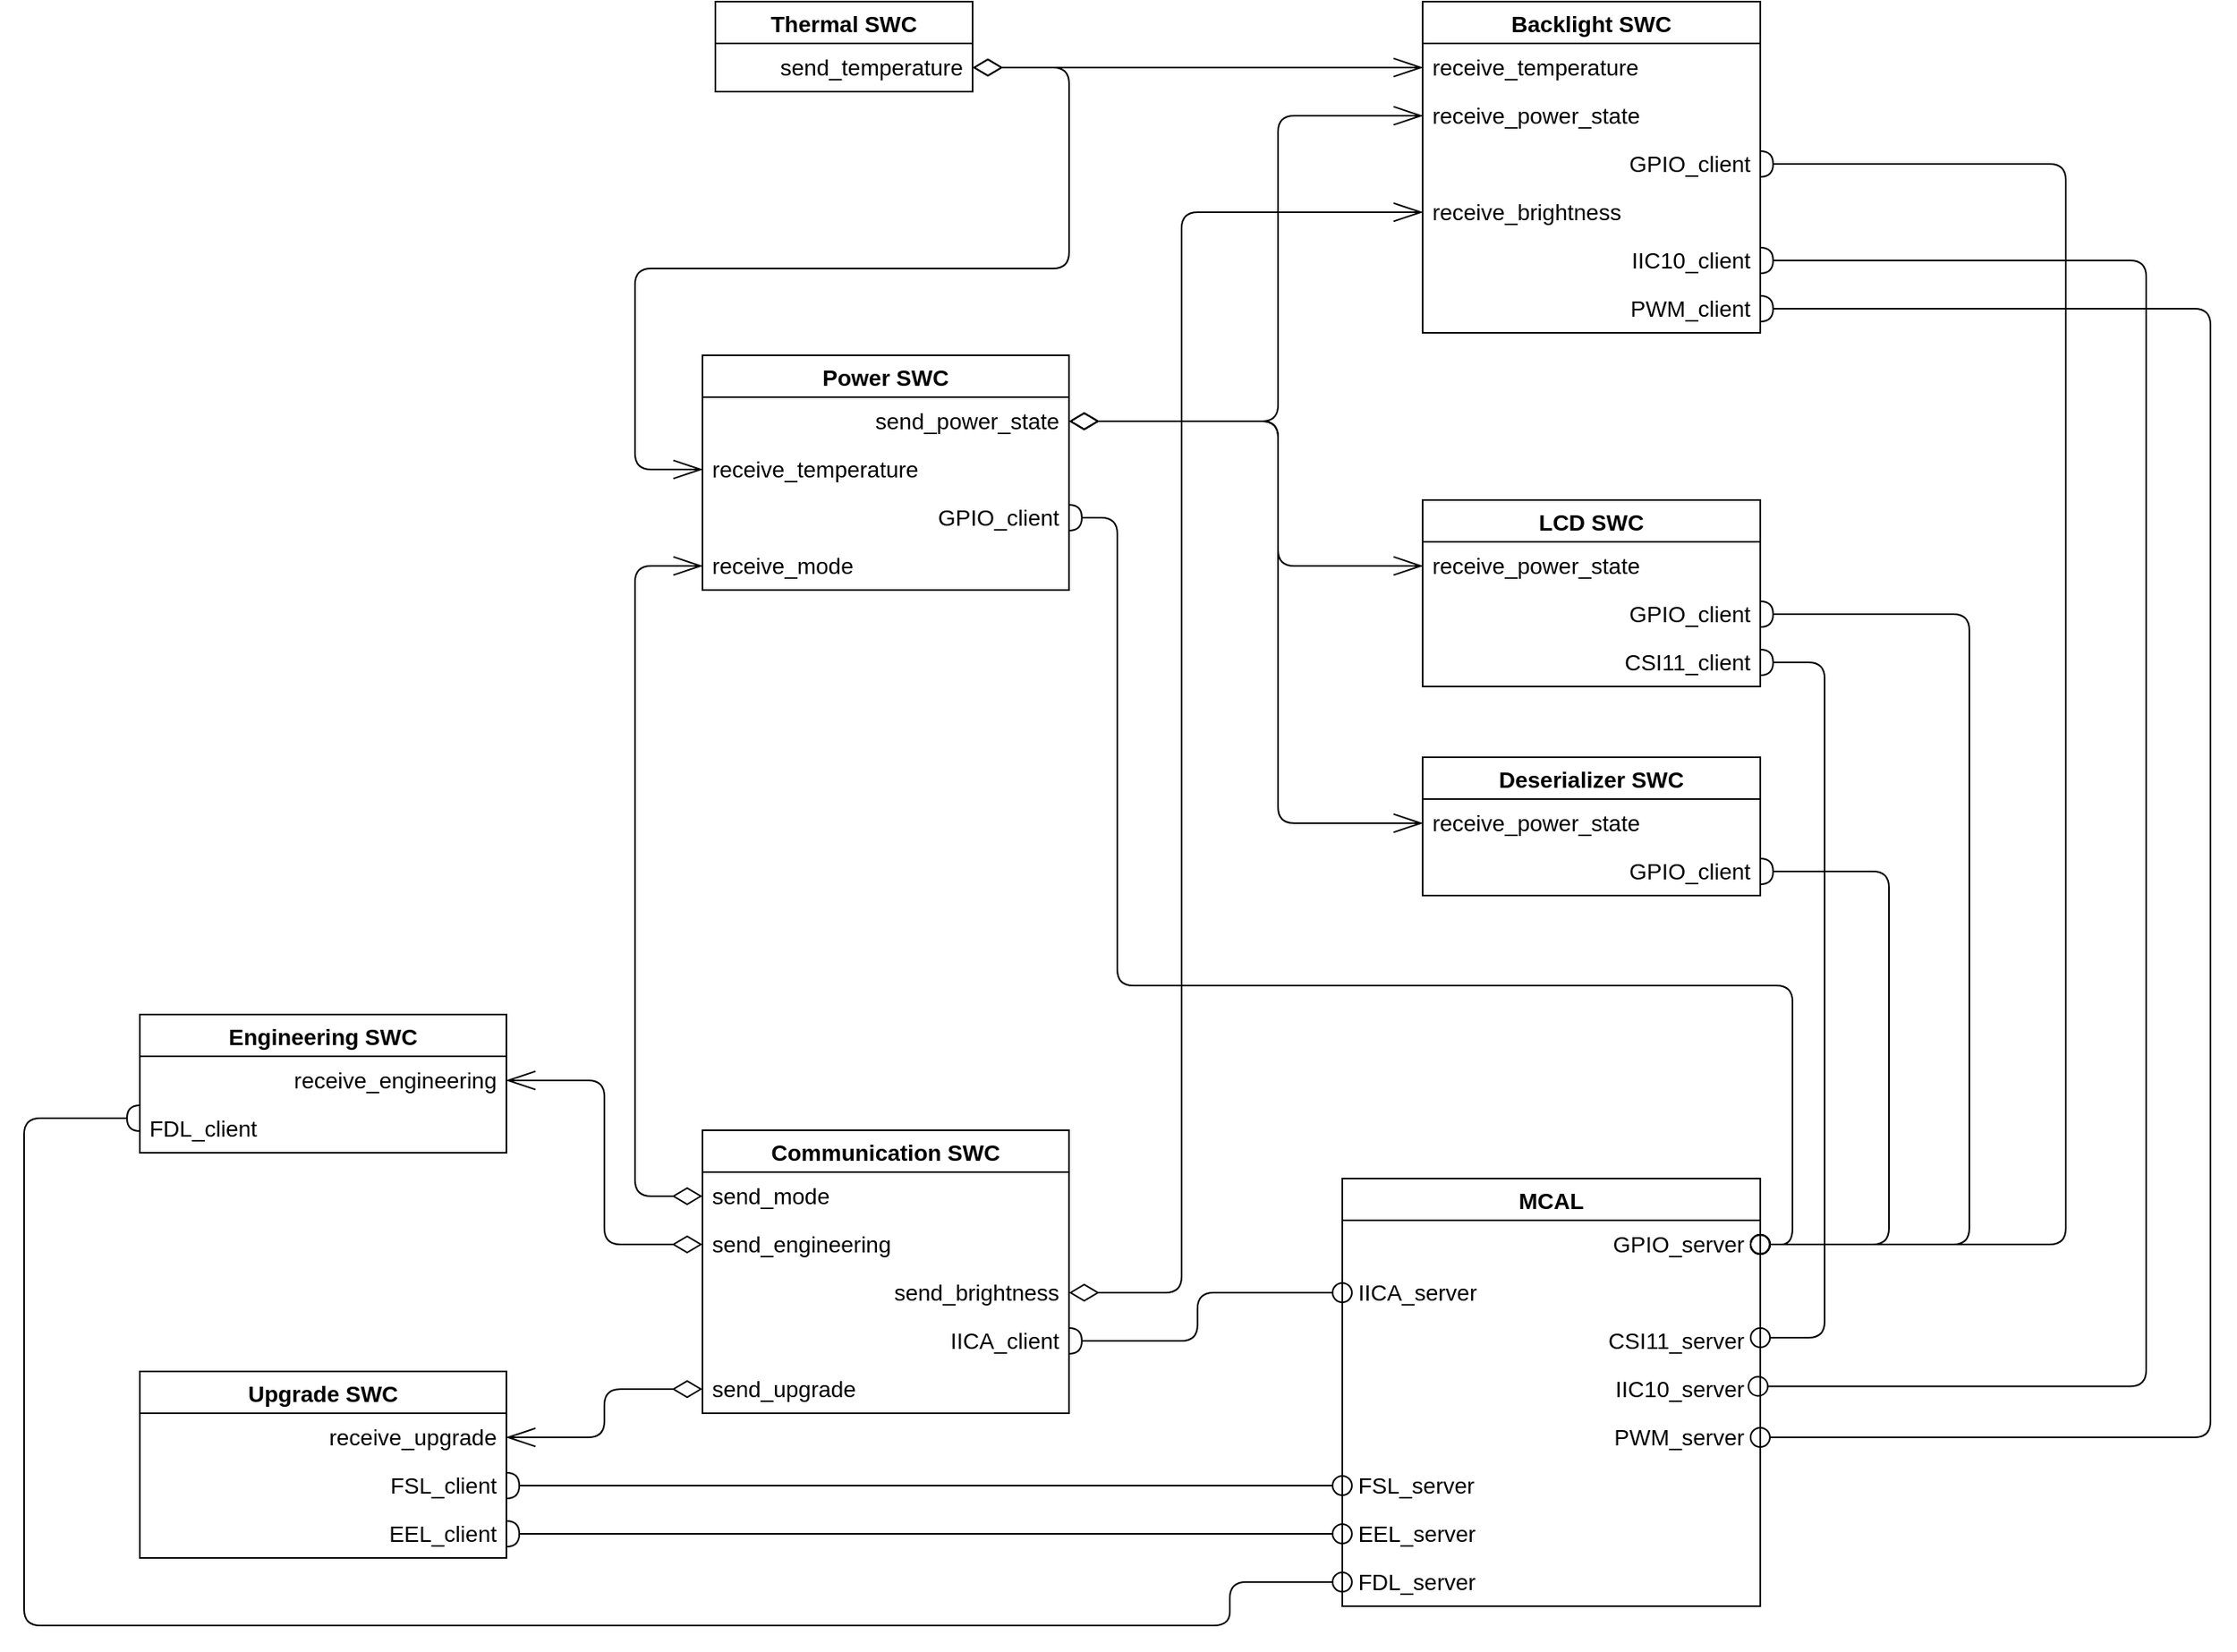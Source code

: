 <mxfile version="13.5.1" type="device"><diagram id="R2lEEEUBdFMjLlhIrx00" name="Page-1"><mxGraphModel dx="1278" dy="948" grid="1" gridSize="10" guides="1" tooltips="1" connect="1" arrows="1" fold="1" page="1" pageScale="1" pageWidth="980" pageHeight="1390" math="0" shadow="0" extFonts="Permanent Marker^https://fonts.googleapis.com/css?family=Permanent+Marker"><root><mxCell id="0"/><mxCell id="1" parent="0"/><mxCell id="oQY7MZ07PC5WwfOXdKI_-72" style="edgeStyle=orthogonalEdgeStyle;rounded=1;orthogonalLoop=1;jettySize=auto;html=1;startArrow=diamondThin;startFill=0;endArrow=openThin;endFill=0;entryX=0;entryY=0.5;entryDx=0;entryDy=0;endSize=16;startSize=16;fontSize=14;" parent="1" source="oQY7MZ07PC5WwfOXdKI_-52" target="oQY7MZ07PC5WwfOXdKI_-70" edge="1"><mxGeometry relative="1" as="geometry"><Array as="points"><mxPoint x="970" y="331"/><mxPoint x="970" y="141"/></Array></mxGeometry></mxCell><mxCell id="oQY7MZ07PC5WwfOXdKI_-77" style="edgeStyle=orthogonalEdgeStyle;rounded=1;orthogonalLoop=1;jettySize=auto;html=1;startArrow=diamondThin;startFill=0;endArrow=openThin;endFill=0;entryX=0;entryY=0.5;entryDx=0;entryDy=0;endSize=16;startSize=16;fontSize=14;" parent="1" source="oQY7MZ07PC5WwfOXdKI_-52" target="oQY7MZ07PC5WwfOXdKI_-74" edge="1"><mxGeometry relative="1" as="geometry"><mxPoint x="1029.94" y="403" as="targetPoint"/><Array as="points"><mxPoint x="970" y="331"/><mxPoint x="970" y="581"/></Array></mxGeometry></mxCell><mxCell id="oQY7MZ07PC5WwfOXdKI_-82" style="edgeStyle=orthogonalEdgeStyle;rounded=1;orthogonalLoop=1;jettySize=auto;html=1;entryX=0;entryY=0.5;entryDx=0;entryDy=0;startArrow=diamondThin;startFill=0;endArrow=openThin;endFill=0;endSize=16;startSize=16;fontSize=14;" parent="1" source="oQY7MZ07PC5WwfOXdKI_-52" target="oQY7MZ07PC5WwfOXdKI_-79" edge="1"><mxGeometry relative="1" as="geometry"><Array as="points"><mxPoint x="970" y="331"/><mxPoint x="970" y="421"/></Array></mxGeometry></mxCell><mxCell id="oQY7MZ07PC5WwfOXdKI_-87" style="edgeStyle=orthogonalEdgeStyle;rounded=1;orthogonalLoop=1;jettySize=auto;html=1;startArrow=diamondThin;startFill=0;endArrow=openThin;endFill=0;entryX=0;entryY=0.5;entryDx=0;entryDy=0;endSize=16;startSize=16;fontSize=14;" parent="1" source="oQY7MZ07PC5WwfOXdKI_-84" target="oQY7MZ07PC5WwfOXdKI_-69" edge="1"><mxGeometry relative="1" as="geometry"><mxPoint x="1049.94" y="236" as="targetPoint"/></mxGeometry></mxCell><mxCell id="oQY7MZ07PC5WwfOXdKI_-88" style="edgeStyle=orthogonalEdgeStyle;rounded=1;orthogonalLoop=1;jettySize=auto;html=1;entryX=0;entryY=0.5;entryDx=0;entryDy=0;startArrow=diamondThin;startFill=0;endArrow=openThin;endFill=0;endSize=16;startSize=16;fontSize=14;" parent="1" source="oQY7MZ07PC5WwfOXdKI_-84" target="oQY7MZ07PC5WwfOXdKI_-53" edge="1"><mxGeometry relative="1" as="geometry"><Array as="points"><mxPoint x="840" y="111"/><mxPoint x="840" y="236"/><mxPoint x="570" y="236"/><mxPoint x="570" y="361"/></Array></mxGeometry></mxCell><mxCell id="oQY7MZ07PC5WwfOXdKI_-109" style="edgeStyle=orthogonalEdgeStyle;rounded=1;orthogonalLoop=1;jettySize=auto;html=1;entryX=1;entryY=0.5;entryDx=0;entryDy=0;startArrow=oval;startFill=0;startSize=12;endArrow=halfCircle;endFill=0;endSize=6;fontSize=14;" parent="1" source="oQY7MZ07PC5WwfOXdKI_-96" target="oQY7MZ07PC5WwfOXdKI_-102" edge="1"><mxGeometry relative="1" as="geometry"/></mxCell><mxCell id="Ywc2f0P4jkxIGj36d8Eg-2" style="edgeStyle=orthogonalEdgeStyle;rounded=1;orthogonalLoop=1;jettySize=auto;html=1;entryX=1;entryY=0.5;entryDx=0;entryDy=0;fontSize=14;endFill=0;endArrow=halfCircle;endSize=6;startFill=0;startArrow=oval;startSize=12;" edge="1" parent="1" target="oQY7MZ07PC5WwfOXdKI_-81"><mxGeometry relative="1" as="geometry"><mxPoint x="1270" y="901" as="sourcePoint"/><Array as="points"><mxPoint x="1310" y="901"/><mxPoint x="1310" y="481"/></Array></mxGeometry></mxCell><mxCell id="Ywc2f0P4jkxIGj36d8Eg-5" style="edgeStyle=orthogonalEdgeStyle;rounded=1;orthogonalLoop=1;jettySize=auto;html=1;entryX=1;entryY=0.5;entryDx=0;entryDy=0;fontSize=14;endFill=0;endArrow=halfCircle;endSize=6;startFill=0;startArrow=oval;startSize=12;exitX=0.995;exitY=0.44;exitDx=0;exitDy=0;exitPerimeter=0;" edge="1" parent="1" source="oQY7MZ07PC5WwfOXdKI_-97" target="Ywc2f0P4jkxIGj36d8Eg-34"><mxGeometry relative="1" as="geometry"><Array as="points"><mxPoint x="1510" y="931"/><mxPoint x="1510" y="231"/></Array></mxGeometry></mxCell><mxCell id="Ywc2f0P4jkxIGj36d8Eg-8" style="edgeStyle=orthogonalEdgeStyle;orthogonalLoop=1;jettySize=auto;html=1;entryX=0;entryY=0.5;entryDx=0;entryDy=0;startArrow=diamondThin;startFill=0;startSize=16;endArrow=openThin;endFill=0;endSize=16;fontSize=14;" edge="1" parent="1" source="oQY7MZ07PC5WwfOXdKI_-101" target="Ywc2f0P4jkxIGj36d8Eg-6"><mxGeometry relative="1" as="geometry"><Array as="points"><mxPoint x="910" y="873"/><mxPoint x="910" y="201"/></Array></mxGeometry></mxCell><mxCell id="Ywc2f0P4jkxIGj36d8Eg-30" style="edgeStyle=orthogonalEdgeStyle;orthogonalLoop=1;jettySize=auto;html=1;entryX=1;entryY=0.5;entryDx=0;entryDy=0;startArrow=oval;startFill=0;startSize=12;endArrow=halfCircle;endFill=0;endSize=6;fontSize=14;" edge="1" parent="1" source="oQY7MZ07PC5WwfOXdKI_-95" target="oQY7MZ07PC5WwfOXdKI_-71"><mxGeometry relative="1" as="geometry"><Array as="points"><mxPoint x="1460" y="843"/><mxPoint x="1460" y="171"/></Array></mxGeometry></mxCell><mxCell id="Ywc2f0P4jkxIGj36d8Eg-31" style="edgeStyle=orthogonalEdgeStyle;orthogonalLoop=1;jettySize=auto;html=1;startArrow=oval;startFill=0;startSize=12;endArrow=halfCircle;endFill=0;endSize=6;fontSize=14;" edge="1" parent="1" target="oQY7MZ07PC5WwfOXdKI_-54"><mxGeometry relative="1" as="geometry"><mxPoint x="1270" y="843" as="sourcePoint"/><Array as="points"><mxPoint x="1290" y="843"/><mxPoint x="1290" y="682"/><mxPoint x="870" y="682"/><mxPoint x="870" y="391"/></Array></mxGeometry></mxCell><mxCell id="Ywc2f0P4jkxIGj36d8Eg-32" style="edgeStyle=orthogonalEdgeStyle;orthogonalLoop=1;jettySize=auto;html=1;entryX=1;entryY=0.5;entryDx=0;entryDy=0;startArrow=oval;startFill=0;startSize=12;endArrow=halfCircle;endFill=0;endSize=6;fontSize=14;" edge="1" parent="1" source="oQY7MZ07PC5WwfOXdKI_-95" target="oQY7MZ07PC5WwfOXdKI_-80"><mxGeometry relative="1" as="geometry"><Array as="points"><mxPoint x="1400" y="843"/><mxPoint x="1400" y="451"/></Array></mxGeometry></mxCell><mxCell id="Ywc2f0P4jkxIGj36d8Eg-33" style="edgeStyle=orthogonalEdgeStyle;orthogonalLoop=1;jettySize=auto;html=1;entryX=1;entryY=0.5;entryDx=0;entryDy=0;startArrow=oval;startFill=0;startSize=12;endArrow=halfCircle;endFill=0;endSize=6;fontSize=14;" edge="1" parent="1" source="oQY7MZ07PC5WwfOXdKI_-95" target="oQY7MZ07PC5WwfOXdKI_-75"><mxGeometry relative="1" as="geometry"><Array as="points"><mxPoint x="1350" y="843"/><mxPoint x="1350" y="611"/></Array></mxGeometry></mxCell><mxCell id="Ywc2f0P4jkxIGj36d8Eg-40" style="edgeStyle=orthogonalEdgeStyle;orthogonalLoop=1;jettySize=auto;html=1;entryX=1;entryY=0.5;entryDx=0;entryDy=0;startArrow=oval;startFill=0;startSize=12;endArrow=halfCircle;endFill=0;endSize=6;fontSize=14;" edge="1" parent="1" source="Ywc2f0P4jkxIGj36d8Eg-4" target="oQY7MZ07PC5WwfOXdKI_-105"><mxGeometry relative="1" as="geometry"><Array as="points"><mxPoint x="1550" y="963"/><mxPoint x="1550" y="261"/></Array></mxGeometry></mxCell><mxCell id="oQY7MZ07PC5WwfOXdKI_-78" value="LCD SWC" style="swimlane;fontStyle=1;childLayout=stackLayout;horizontal=1;startSize=26;horizontalStack=0;resizeParent=1;resizeParentMax=0;resizeLast=0;collapsible=1;marginBottom=0;align=center;fontSize=14;strokeColor=#000000;fillColor=#ffffff;gradientColor=none;" parent="1" vertex="1"><mxGeometry x="1059.94" y="380" width="210" height="116" as="geometry"/></mxCell><mxCell id="oQY7MZ07PC5WwfOXdKI_-79" value="receive_power_state" style="text;strokeColor=none;fillColor=none;spacingLeft=4;spacingRight=4;overflow=hidden;rotatable=0;points=[[0,0.5],[1,0.5]];portConstraint=eastwest;fontSize=14;" parent="oQY7MZ07PC5WwfOXdKI_-78" vertex="1"><mxGeometry y="26" width="210" height="30" as="geometry"/></mxCell><mxCell id="oQY7MZ07PC5WwfOXdKI_-80" value="GPIO_client" style="text;strokeColor=none;fillColor=none;spacingLeft=4;spacingRight=4;overflow=hidden;rotatable=0;points=[[0,0.5],[1,0.5]];portConstraint=eastwest;fontSize=14;align=right;" parent="oQY7MZ07PC5WwfOXdKI_-78" vertex="1"><mxGeometry y="56" width="210" height="30" as="geometry"/></mxCell><mxCell id="oQY7MZ07PC5WwfOXdKI_-81" value="CSI11_client" style="text;strokeColor=none;fillColor=none;spacingLeft=4;spacingRight=4;overflow=hidden;rotatable=0;points=[[0,0.5],[1,0.5]];portConstraint=eastwest;fontSize=14;align=right;" parent="oQY7MZ07PC5WwfOXdKI_-78" vertex="1"><mxGeometry y="86" width="210" height="30" as="geometry"/></mxCell><mxCell id="oQY7MZ07PC5WwfOXdKI_-73" value="Deserializer SWC" style="swimlane;fontStyle=1;childLayout=stackLayout;horizontal=1;startSize=26;horizontalStack=0;resizeParent=1;resizeParentMax=0;resizeLast=0;collapsible=1;marginBottom=0;align=center;fontSize=14;strokeColor=#000000;fillColor=#ffffff;gradientColor=none;" parent="1" vertex="1"><mxGeometry x="1059.94" y="540" width="210" height="86" as="geometry"/></mxCell><mxCell id="oQY7MZ07PC5WwfOXdKI_-74" value="receive_power_state" style="text;strokeColor=none;fillColor=none;spacingLeft=4;spacingRight=4;overflow=hidden;rotatable=0;points=[[0,0.5],[1,0.5]];portConstraint=eastwest;fontSize=14;" parent="oQY7MZ07PC5WwfOXdKI_-73" vertex="1"><mxGeometry y="26" width="210" height="30" as="geometry"/></mxCell><mxCell id="oQY7MZ07PC5WwfOXdKI_-75" value="GPIO_client" style="text;strokeColor=none;fillColor=none;spacingLeft=4;spacingRight=4;overflow=hidden;rotatable=0;points=[[0,0.5],[1,0.5]];portConstraint=eastwest;fontSize=14;align=right;" parent="oQY7MZ07PC5WwfOXdKI_-73" vertex="1"><mxGeometry y="56" width="210" height="30" as="geometry"/></mxCell><mxCell id="oQY7MZ07PC5WwfOXdKI_-51" value="Power SWC" style="swimlane;fontStyle=1;childLayout=stackLayout;horizontal=1;startSize=26;horizontalStack=0;resizeParent=1;resizeParentMax=0;resizeLast=0;collapsible=1;marginBottom=0;align=center;fontSize=14;strokeColor=#000000;fillColor=#ffffff;gradientColor=none;direction=east;" parent="1" vertex="1"><mxGeometry x="611.94" y="290" width="228" height="146" as="geometry"><mxRectangle x="202" y="538" width="50" height="26" as="alternateBounds"/></mxGeometry></mxCell><mxCell id="oQY7MZ07PC5WwfOXdKI_-52" value="send_power_state" style="text;strokeColor=none;fillColor=none;spacingLeft=4;spacingRight=4;overflow=hidden;rotatable=0;points=[[0,0.5],[1,0.5]];portConstraint=eastwest;fontSize=14;align=right;" parent="oQY7MZ07PC5WwfOXdKI_-51" vertex="1"><mxGeometry y="26" width="228" height="30" as="geometry"/></mxCell><mxCell id="oQY7MZ07PC5WwfOXdKI_-53" value="receive_temperature" style="text;strokeColor=none;fillColor=none;spacingLeft=4;spacingRight=4;overflow=hidden;rotatable=0;points=[[0,0.5],[1,0.5]];portConstraint=eastwest;fontSize=14;" parent="oQY7MZ07PC5WwfOXdKI_-51" vertex="1"><mxGeometry y="56" width="228" height="30" as="geometry"/></mxCell><mxCell id="oQY7MZ07PC5WwfOXdKI_-54" value="GPIO_client" style="text;strokeColor=none;fillColor=none;spacingLeft=4;spacingRight=4;overflow=hidden;rotatable=0;points=[[0,0.5],[1,0.5]];portConstraint=eastwest;fontSize=14;align=right;" parent="oQY7MZ07PC5WwfOXdKI_-51" vertex="1"><mxGeometry y="86" width="228" height="30" as="geometry"/></mxCell><mxCell id="oQY7MZ07PC5WwfOXdKI_-65" value="receive_mode" style="text;strokeColor=none;fillColor=none;spacingLeft=4;spacingRight=4;overflow=hidden;rotatable=0;points=[[0,0.5],[1,0.5]];portConstraint=eastwest;fontSize=14;" parent="oQY7MZ07PC5WwfOXdKI_-51" vertex="1"><mxGeometry y="116" width="228" height="30" as="geometry"/></mxCell><mxCell id="oQY7MZ07PC5WwfOXdKI_-98" value="Communication SWC" style="swimlane;fontStyle=1;childLayout=stackLayout;horizontal=1;startSize=26;horizontalStack=0;resizeParent=1;resizeParentMax=0;resizeLast=0;collapsible=1;marginBottom=0;align=center;fontSize=14;strokeColor=#000000;fillColor=#ffffff;gradientColor=none;direction=east;" parent="1" vertex="1"><mxGeometry x="611.94" y="772" width="228" height="176" as="geometry"><mxRectangle x="202" y="538" width="50" height="26" as="alternateBounds"/></mxGeometry></mxCell><mxCell id="oQY7MZ07PC5WwfOXdKI_-100" value="send_mode" style="text;strokeColor=none;fillColor=none;spacingLeft=4;spacingRight=4;overflow=hidden;rotatable=0;points=[[0,0.5],[1,0.5]];portConstraint=eastwest;fontSize=14;" parent="oQY7MZ07PC5WwfOXdKI_-98" vertex="1"><mxGeometry y="26" width="228" height="30" as="geometry"/></mxCell><mxCell id="Ywc2f0P4jkxIGj36d8Eg-57" value="send_engineering" style="text;strokeColor=none;fillColor=none;spacingLeft=4;spacingRight=4;overflow=hidden;rotatable=0;points=[[0,0.5],[1,0.5]];portConstraint=eastwest;fontSize=14;" vertex="1" parent="oQY7MZ07PC5WwfOXdKI_-98"><mxGeometry y="56" width="228" height="30" as="geometry"/></mxCell><mxCell id="oQY7MZ07PC5WwfOXdKI_-101" value="send_brightness" style="text;strokeColor=none;fillColor=none;spacingLeft=4;spacingRight=4;overflow=hidden;rotatable=0;points=[[0,0.5],[1,0.5]];portConstraint=eastwest;fontSize=14;align=right;" parent="oQY7MZ07PC5WwfOXdKI_-98" vertex="1"><mxGeometry y="86" width="228" height="30" as="geometry"/></mxCell><mxCell id="oQY7MZ07PC5WwfOXdKI_-102" value="IICA_client" style="text;strokeColor=none;fillColor=none;spacingLeft=4;spacingRight=4;overflow=hidden;rotatable=0;points=[[0,0.5],[1,0.5]];portConstraint=eastwest;fontSize=14;align=right;" parent="oQY7MZ07PC5WwfOXdKI_-98" vertex="1"><mxGeometry y="116" width="228" height="30" as="geometry"/></mxCell><mxCell id="oQY7MZ07PC5WwfOXdKI_-103" value="send_upgrade" style="text;strokeColor=none;fillColor=none;spacingLeft=4;spacingRight=4;overflow=hidden;rotatable=0;points=[[0,0.5],[1,0.5]];portConstraint=eastwest;fontSize=14;" parent="oQY7MZ07PC5WwfOXdKI_-98" vertex="1"><mxGeometry y="146" width="228" height="30" as="geometry"/></mxCell><mxCell id="oQY7MZ07PC5WwfOXdKI_-94" value="MCAL" style="swimlane;fontStyle=1;childLayout=stackLayout;horizontal=1;startSize=26;horizontalStack=0;resizeParent=1;resizeParentMax=0;resizeLast=0;collapsible=1;marginBottom=0;align=center;fontSize=14;strokeColor=#000000;fillColor=#ffffff;gradientColor=none;" parent="1" vertex="1"><mxGeometry x="1009.94" y="802" width="260" height="266" as="geometry"><mxRectangle x="500" y="210" width="130" height="26" as="alternateBounds"/></mxGeometry></mxCell><mxCell id="oQY7MZ07PC5WwfOXdKI_-95" value="GPIO_server " style="text;strokeColor=none;fillColor=none;spacingLeft=4;spacingRight=4;overflow=hidden;rotatable=0;points=[[0,0.5],[1,0.5]];portConstraint=eastwest;fontSize=14;align=right;" parent="oQY7MZ07PC5WwfOXdKI_-94" vertex="1"><mxGeometry y="26" width="260" height="30" as="geometry"/></mxCell><mxCell id="oQY7MZ07PC5WwfOXdKI_-96" value=" IICA_server" style="text;strokeColor=none;fillColor=none;spacingLeft=4;spacingRight=4;overflow=hidden;rotatable=0;points=[[0,0.5],[1,0.5]];portConstraint=eastwest;fontSize=14;" parent="oQY7MZ07PC5WwfOXdKI_-94" vertex="1"><mxGeometry y="56" width="260" height="30" as="geometry"/></mxCell><mxCell id="Ywc2f0P4jkxIGj36d8Eg-3" value="CSI11_server " style="text;strokeColor=none;fillColor=none;spacingLeft=4;spacingRight=4;overflow=hidden;rotatable=0;points=[[0,0.5],[1,0.5]];portConstraint=eastwest;fontSize=14;align=right;" vertex="1" parent="oQY7MZ07PC5WwfOXdKI_-94"><mxGeometry y="86" width="260" height="30" as="geometry"/></mxCell><mxCell id="oQY7MZ07PC5WwfOXdKI_-97" value="IIC10_server " style="text;strokeColor=none;fillColor=none;spacingLeft=4;spacingRight=4;overflow=hidden;rotatable=0;points=[[0,0.5],[1,0.5]];portConstraint=eastwest;fontSize=14;align=right;" parent="oQY7MZ07PC5WwfOXdKI_-94" vertex="1"><mxGeometry y="116" width="260" height="30" as="geometry"/></mxCell><mxCell id="Ywc2f0P4jkxIGj36d8Eg-4" value="PWM_server " style="text;strokeColor=none;fillColor=none;spacingLeft=4;spacingRight=4;overflow=hidden;rotatable=0;points=[[0,0.5],[1,0.5]];portConstraint=eastwest;fontSize=14;align=right;" vertex="1" parent="oQY7MZ07PC5WwfOXdKI_-94"><mxGeometry y="146" width="260" height="30" as="geometry"/></mxCell><mxCell id="Ywc2f0P4jkxIGj36d8Eg-37" value=" FSL_server" style="text;strokeColor=none;fillColor=none;spacingLeft=4;spacingRight=4;overflow=hidden;rotatable=0;points=[[0,0.5],[1,0.5]];portConstraint=eastwest;fontSize=14;align=left;" vertex="1" parent="oQY7MZ07PC5WwfOXdKI_-94"><mxGeometry y="176" width="260" height="30" as="geometry"/></mxCell><mxCell id="Ywc2f0P4jkxIGj36d8Eg-38" value=" EEL_server" style="text;strokeColor=none;fillColor=none;spacingLeft=4;spacingRight=4;overflow=hidden;rotatable=0;points=[[0,0.5],[1,0.5]];portConstraint=eastwest;fontSize=14;align=left;" vertex="1" parent="oQY7MZ07PC5WwfOXdKI_-94"><mxGeometry y="206" width="260" height="30" as="geometry"/></mxCell><mxCell id="Ywc2f0P4jkxIGj36d8Eg-60" value=" FDL_server" style="text;strokeColor=none;fillColor=none;spacingLeft=4;spacingRight=4;overflow=hidden;rotatable=0;points=[[0,0.5],[1,0.5]];portConstraint=eastwest;fontSize=14;align=left;" vertex="1" parent="oQY7MZ07PC5WwfOXdKI_-94"><mxGeometry y="236" width="260" height="30" as="geometry"/></mxCell><mxCell id="oQY7MZ07PC5WwfOXdKI_-68" value="Backlight SWC" style="swimlane;fontStyle=1;childLayout=stackLayout;horizontal=1;startSize=26;horizontalStack=0;resizeParent=1;resizeParentMax=0;resizeLast=0;collapsible=1;marginBottom=0;align=center;fontSize=14;strokeColor=#000000;fillColor=#ffffff;gradientColor=none;" parent="1" vertex="1"><mxGeometry x="1059.94" y="70" width="210" height="206" as="geometry"><mxRectangle x="500" y="210" width="130" height="26" as="alternateBounds"/></mxGeometry></mxCell><mxCell id="oQY7MZ07PC5WwfOXdKI_-69" value="receive_temperature" style="text;strokeColor=none;fillColor=none;spacingLeft=4;spacingRight=4;overflow=hidden;rotatable=0;points=[[0,0.5],[1,0.5]];portConstraint=eastwest;fontSize=14;" parent="oQY7MZ07PC5WwfOXdKI_-68" vertex="1"><mxGeometry y="26" width="210" height="30" as="geometry"/></mxCell><mxCell id="oQY7MZ07PC5WwfOXdKI_-70" value="receive_power_state" style="text;strokeColor=none;fillColor=none;spacingLeft=4;spacingRight=4;overflow=hidden;rotatable=0;points=[[0,0.5],[1,0.5]];portConstraint=eastwest;fontSize=14;" parent="oQY7MZ07PC5WwfOXdKI_-68" vertex="1"><mxGeometry y="56" width="210" height="30" as="geometry"/></mxCell><mxCell id="oQY7MZ07PC5WwfOXdKI_-71" value="GPIO_client" style="text;strokeColor=none;fillColor=none;spacingLeft=4;spacingRight=4;overflow=hidden;rotatable=0;points=[[0,0.5],[1,0.5]];portConstraint=eastwest;fontSize=14;align=right;" parent="oQY7MZ07PC5WwfOXdKI_-68" vertex="1"><mxGeometry y="86" width="210" height="30" as="geometry"/></mxCell><mxCell id="Ywc2f0P4jkxIGj36d8Eg-6" value="receive_brightness" style="text;strokeColor=none;fillColor=none;spacingLeft=4;spacingRight=4;overflow=hidden;rotatable=0;points=[[0,0.5],[1,0.5]];portConstraint=eastwest;fontSize=14;align=left;" vertex="1" parent="oQY7MZ07PC5WwfOXdKI_-68"><mxGeometry y="116" width="210" height="30" as="geometry"/></mxCell><mxCell id="Ywc2f0P4jkxIGj36d8Eg-34" value="IIC10_client" style="text;strokeColor=none;fillColor=none;spacingLeft=4;spacingRight=4;overflow=hidden;rotatable=0;points=[[0,0.5],[1,0.5]];portConstraint=eastwest;fontSize=14;align=right;" vertex="1" parent="oQY7MZ07PC5WwfOXdKI_-68"><mxGeometry y="146" width="210" height="30" as="geometry"/></mxCell><mxCell id="oQY7MZ07PC5WwfOXdKI_-105" value="PWM_client" style="text;strokeColor=none;fillColor=none;spacingLeft=4;spacingRight=4;overflow=hidden;rotatable=0;points=[[0,0.5],[1,0.5]];portConstraint=eastwest;fontSize=14;align=right;" parent="oQY7MZ07PC5WwfOXdKI_-68" vertex="1"><mxGeometry y="176" width="210" height="30" as="geometry"/></mxCell><mxCell id="oQY7MZ07PC5WwfOXdKI_-83" value="Thermal SWC" style="swimlane;fontStyle=1;childLayout=stackLayout;horizontal=1;startSize=26;horizontalStack=0;resizeParent=1;resizeParentMax=0;resizeLast=0;collapsible=1;marginBottom=0;align=center;fontSize=14;strokeColor=#000000;fillColor=#ffffff;gradientColor=none;" parent="1" vertex="1"><mxGeometry x="620" y="70" width="160" height="56" as="geometry"/></mxCell><mxCell id="oQY7MZ07PC5WwfOXdKI_-84" value="send_temperature" style="text;strokeColor=none;fillColor=none;spacingLeft=4;spacingRight=4;overflow=hidden;rotatable=0;points=[[0,0.5],[1,0.5]];portConstraint=eastwest;fontSize=14;align=right;" parent="oQY7MZ07PC5WwfOXdKI_-83" vertex="1"><mxGeometry y="26" width="160" height="30" as="geometry"/></mxCell><mxCell id="Ywc2f0P4jkxIGj36d8Eg-55" style="edgeStyle=orthogonalEdgeStyle;orthogonalLoop=1;jettySize=auto;html=1;startArrow=diamondThin;startFill=0;startSize=16;endArrow=openThin;endFill=0;endSize=16;fontSize=14;" edge="1" parent="1" source="oQY7MZ07PC5WwfOXdKI_-103" target="Ywc2f0P4jkxIGj36d8Eg-42"><mxGeometry relative="1" as="geometry"/></mxCell><mxCell id="Ywc2f0P4jkxIGj36d8Eg-47" value="Engineering SWC" style="swimlane;fontStyle=1;childLayout=stackLayout;horizontal=1;startSize=26;horizontalStack=0;resizeParent=1;resizeParentMax=0;resizeLast=0;collapsible=1;marginBottom=0;align=center;fontSize=14;strokeColor=#000000;fillColor=#ffffff;gradientColor=none;direction=east;" vertex="1" parent="1"><mxGeometry x="262.0" y="700" width="228" height="86" as="geometry"><mxRectangle x="202" y="538" width="50" height="26" as="alternateBounds"/></mxGeometry></mxCell><mxCell id="Ywc2f0P4jkxIGj36d8Eg-48" value="receive_engineering" style="text;strokeColor=none;fillColor=none;spacingLeft=4;spacingRight=4;overflow=hidden;rotatable=0;points=[[0,0.5],[1,0.5]];portConstraint=eastwest;fontSize=14;align=right;" vertex="1" parent="Ywc2f0P4jkxIGj36d8Eg-47"><mxGeometry y="26" width="228" height="30" as="geometry"/></mxCell><mxCell id="Ywc2f0P4jkxIGj36d8Eg-49" value="FDL_client" style="text;strokeColor=none;fillColor=none;spacingLeft=4;spacingRight=4;overflow=hidden;rotatable=0;points=[[0,0.5],[1,0.5]];portConstraint=eastwest;fontSize=14;align=left;" vertex="1" parent="Ywc2f0P4jkxIGj36d8Eg-47"><mxGeometry y="56" width="228" height="30" as="geometry"/></mxCell><mxCell id="Ywc2f0P4jkxIGj36d8Eg-58" style="edgeStyle=orthogonalEdgeStyle;orthogonalLoop=1;jettySize=auto;html=1;entryX=1;entryY=0.5;entryDx=0;entryDy=0;startArrow=diamondThin;startFill=0;startSize=16;endArrow=openThin;endFill=0;endSize=16;fontSize=14;" edge="1" parent="1" source="Ywc2f0P4jkxIGj36d8Eg-57" target="Ywc2f0P4jkxIGj36d8Eg-48"><mxGeometry relative="1" as="geometry"/></mxCell><mxCell id="Ywc2f0P4jkxIGj36d8Eg-59" style="edgeStyle=orthogonalEdgeStyle;orthogonalLoop=1;jettySize=auto;html=1;entryX=0;entryY=0.5;entryDx=0;entryDy=0;startArrow=diamondThin;startFill=0;startSize=16;endArrow=openThin;endFill=0;endSize=16;fontSize=14;" edge="1" parent="1" source="oQY7MZ07PC5WwfOXdKI_-100" target="oQY7MZ07PC5WwfOXdKI_-65"><mxGeometry relative="1" as="geometry"><Array as="points"><mxPoint x="570" y="813"/><mxPoint x="570" y="421"/></Array></mxGeometry></mxCell><mxCell id="Ywc2f0P4jkxIGj36d8Eg-61" style="edgeStyle=orthogonalEdgeStyle;orthogonalLoop=1;jettySize=auto;html=1;startArrow=oval;startFill=0;startSize=12;endArrow=halfCircle;endFill=0;endSize=6;fontSize=14;" edge="1" parent="1" source="Ywc2f0P4jkxIGj36d8Eg-37" target="Ywc2f0P4jkxIGj36d8Eg-44"><mxGeometry relative="1" as="geometry"/></mxCell><mxCell id="Ywc2f0P4jkxIGj36d8Eg-62" style="edgeStyle=orthogonalEdgeStyle;orthogonalLoop=1;jettySize=auto;html=1;startArrow=oval;startFill=0;startSize=12;endArrow=halfCircle;endFill=0;endSize=6;fontSize=14;" edge="1" parent="1" source="Ywc2f0P4jkxIGj36d8Eg-38" target="Ywc2f0P4jkxIGj36d8Eg-45"><mxGeometry relative="1" as="geometry"/></mxCell><mxCell id="Ywc2f0P4jkxIGj36d8Eg-63" style="edgeStyle=orthogonalEdgeStyle;orthogonalLoop=1;jettySize=auto;html=1;entryX=0;entryY=0.75;entryDx=0;entryDy=0;startArrow=oval;startFill=0;startSize=12;endArrow=halfCircle;endFill=0;endSize=6;fontSize=14;exitX=0;exitY=0.5;exitDx=0;exitDy=0;" edge="1" parent="1" source="Ywc2f0P4jkxIGj36d8Eg-60" target="Ywc2f0P4jkxIGj36d8Eg-47"><mxGeometry relative="1" as="geometry"><Array as="points"><mxPoint x="940" y="1053"/><mxPoint x="940" y="1080"/><mxPoint x="190" y="1080"/><mxPoint x="190" y="764"/></Array></mxGeometry></mxCell><mxCell id="Ywc2f0P4jkxIGj36d8Eg-41" value="Upgrade SWC" style="swimlane;fontStyle=1;childLayout=stackLayout;horizontal=1;startSize=26;horizontalStack=0;resizeParent=1;resizeParentMax=0;resizeLast=0;collapsible=1;marginBottom=0;align=center;fontSize=14;strokeColor=#000000;fillColor=#ffffff;gradientColor=none;direction=east;" vertex="1" parent="1"><mxGeometry x="262.0" y="922" width="228" height="116" as="geometry"><mxRectangle x="202" y="538" width="50" height="26" as="alternateBounds"/></mxGeometry></mxCell><mxCell id="Ywc2f0P4jkxIGj36d8Eg-42" value="receive_upgrade" style="text;strokeColor=none;fillColor=none;spacingLeft=4;spacingRight=4;overflow=hidden;rotatable=0;points=[[0,0.5],[1,0.5]];portConstraint=eastwest;fontSize=14;align=right;" vertex="1" parent="Ywc2f0P4jkxIGj36d8Eg-41"><mxGeometry y="26" width="228" height="30" as="geometry"/></mxCell><mxCell id="Ywc2f0P4jkxIGj36d8Eg-44" value="FSL_client" style="text;strokeColor=none;fillColor=none;spacingLeft=4;spacingRight=4;overflow=hidden;rotatable=0;points=[[0,0.5],[1,0.5]];portConstraint=eastwest;fontSize=14;align=right;" vertex="1" parent="Ywc2f0P4jkxIGj36d8Eg-41"><mxGeometry y="56" width="228" height="30" as="geometry"/></mxCell><mxCell id="Ywc2f0P4jkxIGj36d8Eg-45" value="EEL_client" style="text;strokeColor=none;fillColor=none;spacingLeft=4;spacingRight=4;overflow=hidden;rotatable=0;points=[[0,0.5],[1,0.5]];portConstraint=eastwest;fontSize=14;align=right;" vertex="1" parent="Ywc2f0P4jkxIGj36d8Eg-41"><mxGeometry y="86" width="228" height="30" as="geometry"/></mxCell></root></mxGraphModel></diagram></mxfile>